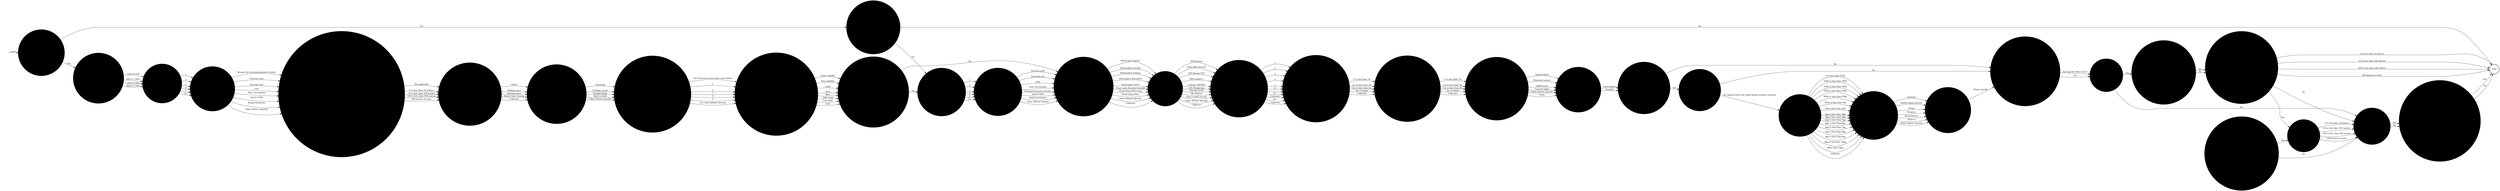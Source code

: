 digraph OLD_DRONE_SIGHTING {  rankdir=LR;
  node [shape = circle];
  START_NODE [label="", shape=none];
  START_NODE -> 57179 [label = "start"];
  END_NODE [label="END", shape="doublecircle"];
  57179 [label = "Was a drone sighted in mid-flight", style="filled", color="#DDD"];
  57179 -> 57180 [label = "Yes", style="filled", color="#DDD"];
  57179 -> 57193 [label = "No", style="filled", color="#DDD"];
  57180 [label = "What time was the drone(s) sighted.", style="filled", color="#DDD"];
  57180 -> 57181 [label = "12am to 6am"];
  57180 -> 57181 [label = "6am to 12pm"];
  57180 -> 57181 [label = "12pm to 6pm"];
  57180 -> 57181 [label = "6pm to 12am"];
  57181 [label = "Number of drones observed", style="filled", color="#DDD"];
  57181 -> 57184 [label = "1", style="filled", color="#DDD"];
  57181 -> 57184 [label = "2", style="filled", color="#DDD"];
  57181 -> 57184 [label = "3", style="filled", color="#DDD"];
  57181 -> 57184 [label = "4", style="filled", color="#DDD"];
  57181 -> 57184 [label = "5", style="filled", color="#DDD"];
  57181 -> 57184 [label = "6+", style="filled", color="#DDD"];
  57184 [label = "Where was the drone(s) sighted", style="filled", color="#DDD"];
  57184 -> 57185 [label = "Beyond the external perimeter border", style="filled", color="#DDD"];
  57184 -> 57185 [label = "Exercise yard", style="filled", color="#DDD"];
  57184 -> 57185 [label = "External roof", style="filled", color="#DDD"];
  57184 -> 57185 [label = "Gate", style="filled", color="#DDD"];
  57184 -> 57185 [label = "Near cell window", style="filled", color="#DDD"];
  57184 -> 57185 [label = "Sports Field"];
  57184 -> 57185 [label = "Within Perimeter"];
  57184 -> 57185 [label = "Other (Please Specify)"];
  57185 [label = "For drone(s) sighted beyond perimeter border, how close did the nearest drone get to the wall", style="filled", color="#DDD"];
  57185 -> 57186 [label = "Not applicable"];
  57185 -> 57186 [label = "0 to less than 10 metres"];
  57185 -> 57186 [label = "10 to less than 100 metres"];
  57185 -> 57186 [label = "100 to less than 200 metres"];
  57185 -> 57186 [label = "200 metres or more"];
  57186 [label = "What was the estimated speed of the drone(s)", style="filled", color="#DDD"];
  57186 -> 57187 [label = "Static", style="filled", color="#DDD"];
  57186 -> 57187 [label = "Walking pace", style="filled", color="#DDD"];
  57186 -> 57187 [label = "Running pace", style="filled", color="#DDD"];
  57186 -> 57187 [label = "Faster than running", style="filled", color="#DDD"];
  57186 -> 57187 [label = "Unknown", style="filled", color="#DDD"];
  57187 [label = "What was the flying pattern of the drone(s)", style="filled", color="#DDD"];
  57187 -> 57188 [label = "Hovering", style="filled", color="#DDD"];
  57187 -> 57188 [label = "Circling a point", style="filled", color="#DDD"];
  57187 -> 57188 [label = "Straight flight", style="filled", color="#DDD"];
  57187 -> 57188 [label = "Direct attack", style="filled", color="#DDD"];
  57187 -> 57188 [label = "Other (Please Specify)", style="filled", color="#DDD"];
  57188 [label = "How many times has the drone(s) been seen here before", style="filled", color="#DDD"];
  57188 -> 57189 [label = "Not believed to have been seen before", style="filled", color="#DDD"];
  57188 -> 57189 [label = "1", style="filled", color="#DDD"];
  57188 -> 57189 [label = "2", style="filled", color="#DDD"];
  57188 -> 57189 [label = "3", style="filled", color="#DDD"];
  57188 -> 57189 [label = "4", style="filled", color="#DDD"];
  57188 -> 57189 [label = "5", style="filled", color="#DDD"];
  57188 -> 57189 [label = "6 or more (please Specify)", style="filled", color="#DDD"];
  57189 [label = "What were the weather conditions at the time of the sighting", style="filled", color="#DDD"];
  57189 -> 57192 [label = "Clear visibility", style="filled", color="#DDD"];
  57189 -> 57192 [label = "Poor visibility", style="filled", color="#DDD"];
  57189 -> 57192 [label = "Light", style="filled", color="#DDD"];
  57189 -> 57192 [label = "Dark", style="filled", color="#DDD"];
  57189 -> 57192 [label = "Rain", style="filled", color="#DDD"];
  57189 -> 57192 [label = "High wind", style="filled", color="#DDD"];
  57189 -> 57192 [label = "Low wind", style="filled", color="#DDD"];
  57189 -> 57192 [label = "Calm", style="filled", color="#DDD"];
  57192 [label = "Was the drone(s) recovered - Sighting and Recovery", style="filled", color="#DDD"];
  57192 -> 57194 [label = "Yes", style="filled", color="#DDD"];
  57192 -> 57198 [label = "No", style="filled", color="#DDD"];
  57193 [label = "Was a drone recovered - Recovery only", style="filled", color="#DDD"];
  57193 -> 57194 [label = "Yes", style="filled", color="#DDD"];
  57193 -> END_NODE [label = "No", style="filled", color="#DDD"];
  57194 [label = "How many drone(s) was recovered", style="filled", color="#DDD"];
  57194 -> 57197 [label = "1", style="filled", color="#DDD"];
  57194 -> 57197 [label = "2", style="filled", color="#DDD"];
  57194 -> 57197 [label = "3", style="filled", color="#DDD"];
  57194 -> 57197 [label = "4", style="filled", color="#DDD"];
  57194 -> 57197 [label = "5", style="filled", color="#DDD"];
  57194 -> 57197 [label = "6+", style="filled", color="#DDD"];
  57197 [label = "Where was the drone(s) recovered", style="filled", color="#DDD"];
  57197 -> 57198 [label = "Exercise yard", style="filled", color="#DDD"];
  57197 -> 57198 [label = "External roof", style="filled", color="#DDD"];
  57197 -> 57198 [label = "Gate", style="filled", color="#DDD"];
  57197 -> 57198 [label = "Near cell window", style="filled", color="#DDD"];
  57197 -> 57198 [label = "External perimeter border", style="filled", color="#DDD"];
  57197 -> 57198 [label = "Sports field", style="filled", color="#DDD"];
  57197 -> 57198 [label = "Within perimeter", style="filled", color="#DDD"];
  57197 -> 57198 [label = "Other (please specify)", style="filled", color="#DDD"];
  57198 [label = "What was the drone(s) type/airframe shape", style="filled", color="#DDD"];
  57198 -> 57199 [label = "Multicopter Square", style="filled", color="#DDD"];
  57198 -> 57199 [label = "Multicopter Circular", style="filled", color="#DDD"];
  57198 -> 57199 [label = "Multicopter X-Shape", style="filled", color="#DDD"];
  57198 -> 57199 [label = "Multicopter Hourglass", style="filled", color="#DDD"];
  57198 -> 57199 [label = "Multicopter Other", style="filled", color="#DDD"];
  57198 -> 57199 [label = "Fixed wing Standard aircraft", style="filled", color="#DDD"];
  57198 -> 57199 [label = "Fixed wing Delta-wing", style="filled", color="#DDD"];
  57198 -> 57199 [label = "Fixed wing Other", style="filled", color="#DDD"];
  57198 -> 57199 [label = "Other (Please Specify)", style="filled", color="#DDD"];
  57198 -> 57199 [label = "Unknown", style="filled", color="#DDD"];
  57199 [label = "What is the drone model", style="filled", color="#DDD"];
  57199 -> 57200 [label = "DJI Phantom", style="filled", color="#DDD"];
  57199 -> 57200 [label = "Syma X8C Venture", style="filled", color="#DDD"];
  57199 -> 57200 [label = "DIY Racing UAV", style="filled", color="#DDD"];
  57199 -> 57200 [label = "T600 Inspire 1", style="filled", color="#DDD"];
  57199 -> 57200 [label = "Century NEO660", style="filled", color="#DDD"];
  57199 -> 57200 [label = "X-8 Flyingwing", style="filled", color="#DDD"];
  57199 -> 57200 [label = "TALON X-UAV", style="filled", color="#DDD"];
  57199 -> 57200 [label = "Sky Hunter", style="filled", color="#DDD"];
  57199 -> 57200 [label = "Piper model aircraft", style="filled", color="#DDD"];
  57199 -> 57200 [label = "Other (Please Specify)", style="filled", color="#DDD"];
  57199 -> 57200 [label = "Unknown", style="filled", color="#DDD"];
  57200 [label = "How many motors does the drone(s) have", style="filled", color="#DDD"];
  57200 -> 57201 [label = "1", style="filled", color="#DDD"];
  57200 -> 57201 [label = "2", style="filled", color="#DDD"];
  57200 -> 57201 [label = "3", style="filled", color="#DDD"];
  57200 -> 57201 [label = "4", style="filled", color="#DDD"];
  57200 -> 57201 [label = "5", style="filled", color="#DDD"];
  57200 -> 57201 [label = "6", style="filled", color="#DDD"];
  57200 -> 57201 [label = "7", style="filled", color="#DDD"];
  57200 -> 57201 [label = "8+", style="filled", color="#DDD"];
  57200 -> 57201 [label = "Unknown", style="filled", color="#DDD"];
  57200 -> 57201 [label = "8+", style="filled", color="#DDD"];
  57200 -> 57201 [label = "Unknown", style="filled", color="#DDD"];
  57201 [label = "What was the approximate length of the drone(s)", style="filled", color="#DDD"];
  57201 -> 57202 [label = "0 to less than 1m", style="filled", color="#DDD"];
  57201 -> 57202 [label = "1m to less than 2m", style="filled", color="#DDD"];
  57201 -> 57202 [label = "2m to less than 3m", style="filled", color="#DDD"];
  57201 -> 57202 [label = "3m or longer", style="filled", color="#DDD"];
  57201 -> 57202 [label = "Unknown", style="filled", color="#DDD"];
  57202 [label = "What was the approximate width of the drone(s)", style="filled", color="#DDD"];
  57202 -> 57203 [label = "0 to less than 1m", style="filled", color="#DDD"];
  57202 -> 57203 [label = "1m to less than 2m", style="filled", color="#DDD"];
  57202 -> 57203 [label = "2m to less than 3m", style="filled", color="#DDD"];
  57202 -> 57203 [label = "3m or longer", style="filled", color="#DDD"];
  57202 -> 57203 [label = "Unknown", style="filled", color="#DDD"];
  57203 [label = "What modifications were made to the drone(s)", style="filled", color="#DDD"];
  57203 -> 57204 [label = "Painted black", style="filled", color="#DDD"];
  57203 -> 57204 [label = "Removed camera", style="filled", color="#DDD"];
  57203 -> 57204 [label = "Added hook", style="filled", color="#DDD"];
  57203 -> 57204 [label = "Covered lights", style="filled", color="#DDD"];
  57203 -> 57204 [label = "Other (please specify)", style="filled", color="#DDD"];
  57203 -> 57204 [label = "None", style="filled", color="#DDD"];
  57204 [label = "How was the drone(s) recovered", style="filled", color="#DDD"];
  57204 -> 57205 [label = "Intercepted", style="filled", color="#DDD"];
  57204 -> 57205 [label = "Crashed", style="filled", color="#DDD"];
  57205 [label = "Did the drone(s) carry any package(s)", style="filled", color="#DDD"];
  57205 -> 57206 [label = "Yes", style="filled", color="#DDD"];
  57205 -> 57210 [label = "No", style="filled", color="#DDD"];
  57206 [label = "Was the package(s) recovered", style="filled", color="#DDD"];
  57206 -> 57207 [label = "Yes (please enter the Finds Report incident number)", style="filled", color="#DDD"];
  57206 -> 57210 [label = "No", style="filled", color="#DDD"];
  57207 [label = "Total weight of the package(s)", style="filled", color="#DDD"];
  57207 -> 57208 [label = "0 to less than 100g", style="filled", color="#DDD"];
  57207 -> 57208 [label = "100g to less than 200g", style="filled", color="#DDD"];
  57207 -> 57208 [label = "200g to less than 300g", style="filled", color="#DDD"];
  57207 -> 57208 [label = "300g to less than 400g", style="filled", color="#DDD"];
  57207 -> 57208 [label = "400g to less than 500g", style="filled", color="#DDD"];
  57207 -> 57208 [label = "500g to less than 1kg", style="filled", color="#DDD"];
  57207 -> 57208 [label = "1kg to less than 2kg", style="filled", color="#DDD"];
  57207 -> 57208 [label = "2kg to less than 3kg", style="filled", color="#DDD"];
  57207 -> 57208 [label = "3kg to less than 4kg", style="filled", color="#DDD"];
  57207 -> 57208 [label = "4kg to less than 5kg", style="filled", color="#DDD"];
  57207 -> 57208 [label = "5kg to less than 6kg", style="filled", color="#DDD"];
  57207 -> 57208 [label = "6kg to less than 7kg", style="filled", color="#DDD"];
  57207 -> 57208 [label = "7kg to less than 8kg", style="filled", color="#DDD"];
  57207 -> 57208 [label = "8kg to less than 9kg", style="filled", color="#DDD"];
  57207 -> 57208 [label = "9kg to less than 10kg", style="filled", color="#DDD"];
  57207 -> 57208 [label = "More than 10kg", style="filled", color="#DDD"];
  57207 -> 57208 [label = "Unknown", style="filled", color="#DDD"];
  57208 [label = "What items were in the package(s)", style="filled", color="#DDD"];
  57208 -> 57209 [label = "Cameras", style="filled", color="#DDD"];
  57208 -> 57209 [label = "Mobile phone devices", style="filled", color="#DDD"];
  57208 -> 57209 [label = "Drugs", style="filled", color="#DDD"];
  57208 -> 57209 [label = "Weapons", style="filled", color="#DDD"];
  57208 -> 57209 [label = "Alcohol/hooch", style="filled", color="#DDD"];
  57208 -> 57209 [label = "Tobacco", style="filled", color="#DDD"];
  57208 -> 57209 [label = "Other (please specify)", style="filled", color="#DDD"];
  57209 [label = "Enter the Finds incident number", style="filled", color="#DDD"];
  57209 -> 57210 [label = "Please specify", style="filled", color="#DDD"];
  57210 [label = "Were any photos taken of the drone and/or payload", style="filled", color="#DDD"];
  57210 -> 57211 [label = "Yes (specify where sent)", style="filled", color="#DDD"];
  57210 -> 57211 [label = "No", style="filled", color="#DDD"];
  57211 [label = "Was the pilot identified", style="filled", color="#DDD"];
  57211 -> 57212 [label = "Yes", style="filled", color="#DDD"];
  57211 -> 57215 [label = "No", style="filled", color="#DDD"];
  57212 [label = "Do you know if the pilot was using line of sight", style="filled", color="#DDD"];
  57212 -> 57213 [label = "Yes", style="filled", color="#DDD"];
  57212 -> 57213 [label = "No", style="filled", color="#DDD"];
  57213 [label = "Do you know the distance of the pilot from the prison", style="filled", color="#DDD"];
  57213 -> END_NODE [label = "0 to less than 10 metres", style="filled", color="#DDD"];
  57213 -> END_NODE [label = "10 to less than 100 metres", style="filled", color="#DDD"];
  57213 -> END_NODE [label = "100 to less than 200 metres", style="filled", color="#DDD"];
  57213 -> END_NODE [label = "200 metres or more", style="filled", color="#DDD"];
  57213 -> 57214 [label = "Yes", style="filled", color="#DDD"];
  57213 -> 57215 [label = "No", style="filled", color="#DDD"];
  57214 [label = "What was the distance", style="filled", color="#DDD"];
  57214 -> 57215 [label = "0 to less than 10 metres", style="filled", color="#DDD"];
  57214 -> 57215 [label = "10 to less than 100 metres", style="filled", color="#DDD"];
  57214 -> 57215 [label = "100 to less than 200 metres", style="filled", color="#DDD"];
  57214 -> 57215 [label = "200 metres or more", style="filled", color="#DDD"];
  57215 [label = "Were the police contacted", style="filled", color="#DDD"];
  57215 -> 57216 [label = "Yes", style="filled", color="#DDD"];
  57215 -> 57216 [label = "No", style="filled", color="#DDD"];
  57216 [label = "To the extent of your knowledge, was the pilot apprehended", style="filled", color="#DDD"];
  57216 -> END_NODE [label = "Yes", style="filled", color="#DDD"];
  57216 -> END_NODE [label = "No", style="filled", color="#DDD"];
  57219 [label = "Do you know the distance of the pilot from the prison?", style="filled", color="#DDD"];
  57219 -> 57214 [label = "Yes"];
  57219 -> 57215 [label = "No"];
}
